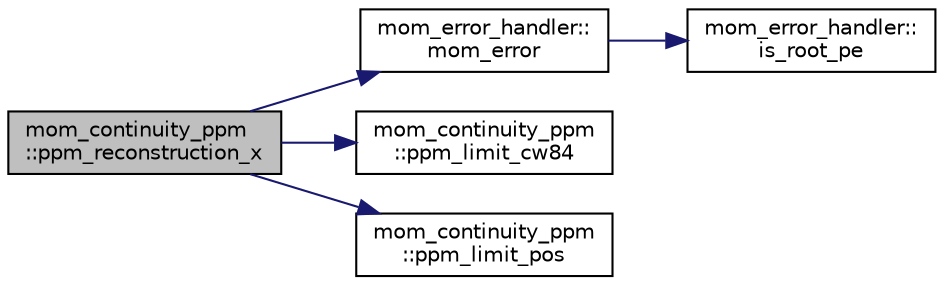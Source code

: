 digraph "mom_continuity_ppm::ppm_reconstruction_x"
{
 // INTERACTIVE_SVG=YES
 // LATEX_PDF_SIZE
  edge [fontname="Helvetica",fontsize="10",labelfontname="Helvetica",labelfontsize="10"];
  node [fontname="Helvetica",fontsize="10",shape=record];
  rankdir="LR";
  Node1 [label="mom_continuity_ppm\l::ppm_reconstruction_x",height=0.2,width=0.4,color="black", fillcolor="grey75", style="filled", fontcolor="black",tooltip="Calculates left/right edge values for PPM reconstruction."];
  Node1 -> Node2 [color="midnightblue",fontsize="10",style="solid",fontname="Helvetica"];
  Node2 [label="mom_error_handler::\lmom_error",height=0.2,width=0.4,color="black", fillcolor="white", style="filled",URL="$namespacemom__error__handler.html#a460cfb79a06c29fc249952c2a3710d67",tooltip="This provides a convenient interface for writing an mpp_error message with run-time filter based on a..."];
  Node2 -> Node3 [color="midnightblue",fontsize="10",style="solid",fontname="Helvetica"];
  Node3 [label="mom_error_handler::\lis_root_pe",height=0.2,width=0.4,color="black", fillcolor="white", style="filled",URL="$namespacemom__error__handler.html#ad5f00a53059c72fe2332d1436c80ca71",tooltip="This returns .true. if the current PE is the root PE."];
  Node1 -> Node4 [color="midnightblue",fontsize="10",style="solid",fontname="Helvetica"];
  Node4 [label="mom_continuity_ppm\l::ppm_limit_cw84",height=0.2,width=0.4,color="black", fillcolor="white", style="filled",URL="$namespacemom__continuity__ppm.html#ab03786fff2550dd61282356608fc1352",tooltip="This subroutine limits the left/right edge values of the PPM reconstruction according to the monotoni..."];
  Node1 -> Node5 [color="midnightblue",fontsize="10",style="solid",fontname="Helvetica"];
  Node5 [label="mom_continuity_ppm\l::ppm_limit_pos",height=0.2,width=0.4,color="black", fillcolor="white", style="filled",URL="$namespacemom__continuity__ppm.html#a870edb0c5b2cb0464899430b6651260c",tooltip="This subroutine limits the left/right edge values of the PPM reconstruction to give a reconstruction ..."];
}
